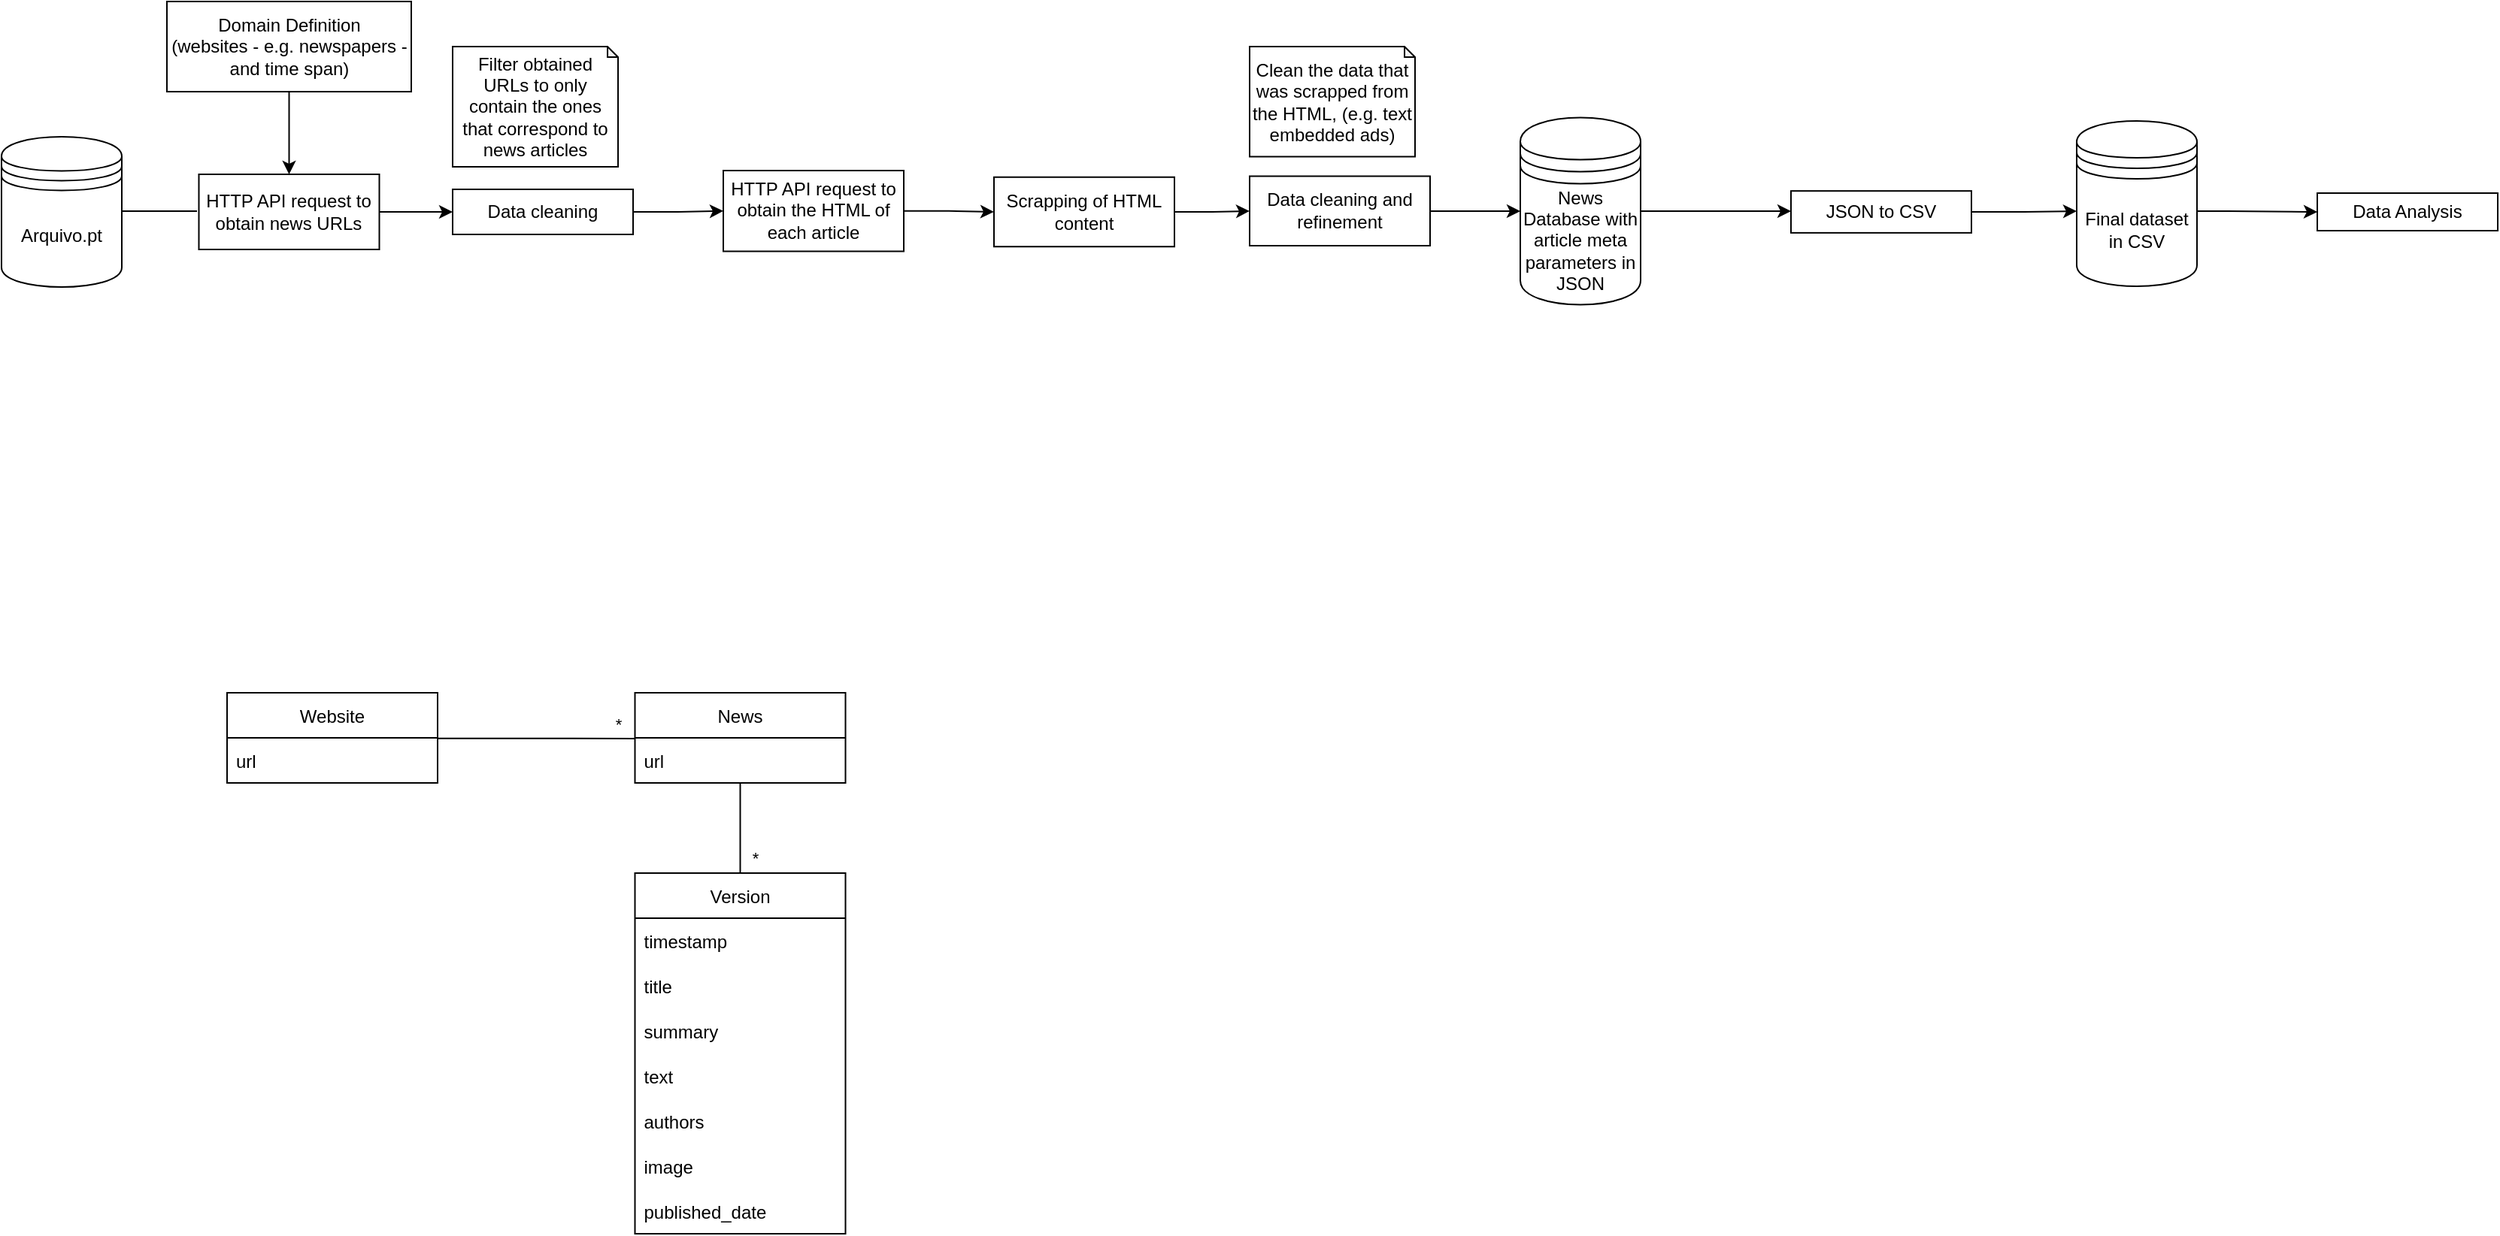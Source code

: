 <mxfile version="15.7.0" type="github">
  <diagram id="SWPLuQD_uAmGsCWUyiwx" name="Page-1">
    <mxGraphModel dx="1881" dy="611" grid="1" gridSize="10" guides="1" tooltips="1" connect="1" arrows="1" fold="1" page="1" pageScale="1" pageWidth="827" pageHeight="1169" math="0" shadow="0">
      <root>
        <mxCell id="0" />
        <mxCell id="1" parent="0" />
        <mxCell id="3FM2HRUyS4M1R4F6BxjH-5" style="edgeStyle=orthogonalEdgeStyle;rounded=0;orthogonalLoop=1;jettySize=auto;html=1;fontColor=default;startArrow=none;strokeColor=default;labelBackgroundColor=default;endArrow=classic;endFill=1;" parent="1" source="zDQDlWeWseVo2ebbtp9s-18" target="zDQDlWeWseVo2ebbtp9s-20" edge="1">
          <mxGeometry relative="1" as="geometry">
            <mxPoint x="420" y="159.31" as="sourcePoint" />
            <mxPoint x="480" y="159.31" as="targetPoint" />
          </mxGeometry>
        </mxCell>
        <mxCell id="3FM2HRUyS4M1R4F6BxjH-7" value="" style="edgeStyle=orthogonalEdgeStyle;rounded=0;orthogonalLoop=1;jettySize=auto;html=1;entryX=0;entryY=0.5;entryDx=0;entryDy=0;fontColor=default;endArrow=none;" parent="1" edge="1">
          <mxGeometry relative="1" as="geometry">
            <mxPoint x="60" y="239.5" as="sourcePoint" />
            <mxPoint x="110" y="239.5" as="targetPoint" />
          </mxGeometry>
        </mxCell>
        <mxCell id="3FM2HRUyS4M1R4F6BxjH-17" style="edgeStyle=orthogonalEdgeStyle;rounded=0;orthogonalLoop=1;jettySize=auto;html=1;labelBackgroundColor=default;fontColor=default;strokeColor=default;entryX=0.5;entryY=0;entryDx=0;entryDy=0;" parent="1" source="3FM2HRUyS4M1R4F6BxjH-10" target="3FM2HRUyS4M1R4F6BxjH-12" edge="1">
          <mxGeometry relative="1" as="geometry">
            <mxPoint x="171.25" y="220" as="targetPoint" />
          </mxGeometry>
        </mxCell>
        <mxCell id="3FM2HRUyS4M1R4F6BxjH-10" value="Domain Definition&lt;br&gt;(websites - e.g. newspapers - and time span)" style="rounded=0;whiteSpace=wrap;html=1;fontColor=default;strokeColor=default;fillColor=default;" parent="1" vertex="1">
          <mxGeometry x="90" y="100" width="162.5" height="60" as="geometry" />
        </mxCell>
        <mxCell id="3FM2HRUyS4M1R4F6BxjH-12" value="&lt;span&gt;HTTP API request to obtain news URLs&lt;/span&gt;" style="rounded=0;whiteSpace=wrap;html=1;fontColor=default;strokeColor=default;fillColor=default;" parent="1" vertex="1">
          <mxGeometry x="111.25" y="215" width="120" height="50" as="geometry" />
        </mxCell>
        <mxCell id="3FM2HRUyS4M1R4F6BxjH-13" value="Arquivo.pt" style="shape=datastore;whiteSpace=wrap;html=1;fontColor=default;strokeColor=default;fillColor=default;" parent="1" vertex="1">
          <mxGeometry x="-20" y="190" width="80" height="100" as="geometry" />
        </mxCell>
        <mxCell id="3FM2HRUyS4M1R4F6BxjH-15" style="edgeStyle=orthogonalEdgeStyle;rounded=0;orthogonalLoop=1;jettySize=auto;html=1;labelBackgroundColor=default;fontColor=default;strokeColor=default;endArrow=classic;endFill=1;entryX=0;entryY=0.5;entryDx=0;entryDy=0;" parent="1" source="zDQDlWeWseVo2ebbtp9s-20" edge="1" target="3FM2HRUyS4M1R4F6BxjH-16">
          <mxGeometry relative="1" as="geometry">
            <mxPoint x="620" y="240" as="targetPoint" />
            <Array as="points" />
            <mxPoint x="550" y="360" as="sourcePoint" />
          </mxGeometry>
        </mxCell>
        <mxCell id="3FM2HRUyS4M1R4F6BxjH-19" style="edgeStyle=orthogonalEdgeStyle;rounded=0;orthogonalLoop=1;jettySize=auto;html=1;labelBackgroundColor=default;fontColor=default;strokeColor=default;endArrow=classic;endFill=1;" parent="1" source="3FM2HRUyS4M1R4F6BxjH-16" target="zDQDlWeWseVo2ebbtp9s-21" edge="1">
          <mxGeometry relative="1" as="geometry">
            <mxPoint x="730" y="100" as="targetPoint" />
          </mxGeometry>
        </mxCell>
        <mxCell id="3FM2HRUyS4M1R4F6BxjH-16" value="&lt;span&gt;Scrapping of HTML content&lt;/span&gt;" style="rounded=0;whiteSpace=wrap;html=1;fontColor=default;strokeColor=default;fillColor=default;" parent="1" vertex="1">
          <mxGeometry x="640" y="216.88" width="120" height="46.25" as="geometry" />
        </mxCell>
        <mxCell id="3FM2HRUyS4M1R4F6BxjH-21" style="edgeStyle=orthogonalEdgeStyle;rounded=0;orthogonalLoop=1;jettySize=auto;html=1;labelBackgroundColor=default;fontColor=default;strokeColor=default;endArrow=classic;endFill=1;" parent="1" source="3FM2HRUyS4M1R4F6BxjH-18" edge="1">
          <mxGeometry relative="1" as="geometry">
            <mxPoint x="1170" y="239.5" as="targetPoint" />
          </mxGeometry>
        </mxCell>
        <mxCell id="3FM2HRUyS4M1R4F6BxjH-18" value="News Database with article meta parameters in JSON" style="shape=datastore;whiteSpace=wrap;html=1;fontColor=default;strokeColor=default;fillColor=default;" parent="1" vertex="1">
          <mxGeometry x="990" y="177.25" width="80" height="124.5" as="geometry" />
        </mxCell>
        <mxCell id="3FM2HRUyS4M1R4F6BxjH-23" style="edgeStyle=orthogonalEdgeStyle;rounded=0;orthogonalLoop=1;jettySize=auto;html=1;labelBackgroundColor=default;fontColor=default;strokeColor=default;" parent="1" source="3FM2HRUyS4M1R4F6BxjH-22" edge="1">
          <mxGeometry relative="1" as="geometry">
            <mxPoint x="1360" y="239.5" as="targetPoint" />
          </mxGeometry>
        </mxCell>
        <mxCell id="3FM2HRUyS4M1R4F6BxjH-22" value="&lt;span&gt;JSON to CSV&lt;/span&gt;" style="rounded=0;whiteSpace=wrap;html=1;fontColor=default;strokeColor=default;fillColor=default;" parent="1" vertex="1">
          <mxGeometry x="1170" y="226.07" width="120" height="27.87" as="geometry" />
        </mxCell>
        <mxCell id="3FM2HRUyS4M1R4F6BxjH-29" style="edgeStyle=orthogonalEdgeStyle;rounded=0;orthogonalLoop=1;jettySize=auto;html=1;entryX=0;entryY=0.5;entryDx=0;entryDy=0;labelBackgroundColor=default;fontColor=default;strokeColor=default;" parent="1" source="3FM2HRUyS4M1R4F6BxjH-25" target="3FM2HRUyS4M1R4F6BxjH-28" edge="1">
          <mxGeometry relative="1" as="geometry">
            <Array as="points">
              <mxPoint x="1460" y="239.5" />
              <mxPoint x="1460" y="239.5" />
            </Array>
          </mxGeometry>
        </mxCell>
        <mxCell id="3FM2HRUyS4M1R4F6BxjH-25" value="Final dataset in CSV" style="shape=datastore;whiteSpace=wrap;html=1;fontColor=default;strokeColor=default;fillColor=default;" parent="1" vertex="1">
          <mxGeometry x="1360" y="179.5" width="80" height="110" as="geometry" />
        </mxCell>
        <mxCell id="3FM2HRUyS4M1R4F6BxjH-28" value="&lt;span&gt;Data Analysis&lt;/span&gt;" style="rounded=0;whiteSpace=wrap;html=1;fontColor=default;strokeColor=default;fillColor=default;" parent="1" vertex="1">
          <mxGeometry x="1520" y="227.5" width="120" height="25" as="geometry" />
        </mxCell>
        <mxCell id="XwUieqV6MBhT14_o7JyP-1" value="Website" style="swimlane;fontStyle=0;childLayout=stackLayout;horizontal=1;startSize=30;horizontalStack=0;resizeParent=1;resizeParentMax=0;resizeLast=0;collapsible=1;marginBottom=0;" parent="1" vertex="1">
          <mxGeometry x="130" y="560" width="140" height="60" as="geometry" />
        </mxCell>
        <mxCell id="XwUieqV6MBhT14_o7JyP-36" value="url" style="text;strokeColor=none;fillColor=none;align=left;verticalAlign=middle;spacingLeft=4;spacingRight=4;overflow=hidden;points=[[0,0.5],[1,0.5]];portConstraint=eastwest;rotatable=0;" parent="XwUieqV6MBhT14_o7JyP-1" vertex="1">
          <mxGeometry y="30" width="140" height="30" as="geometry" />
        </mxCell>
        <mxCell id="XwUieqV6MBhT14_o7JyP-10" value="News" style="swimlane;fontStyle=0;childLayout=stackLayout;horizontal=1;startSize=30;horizontalStack=0;resizeParent=1;resizeParentMax=0;resizeLast=0;collapsible=1;marginBottom=0;" parent="1" vertex="1">
          <mxGeometry x="401.25" y="560" width="140" height="60" as="geometry" />
        </mxCell>
        <mxCell id="XwUieqV6MBhT14_o7JyP-37" value="url" style="text;strokeColor=none;fillColor=none;align=left;verticalAlign=middle;spacingLeft=4;spacingRight=4;overflow=hidden;points=[[0,0.5],[1,0.5]];portConstraint=eastwest;rotatable=0;" parent="XwUieqV6MBhT14_o7JyP-10" vertex="1">
          <mxGeometry y="30" width="140" height="30" as="geometry" />
        </mxCell>
        <mxCell id="XwUieqV6MBhT14_o7JyP-14" value="Version" style="swimlane;fontStyle=0;childLayout=stackLayout;horizontal=1;startSize=30;horizontalStack=0;resizeParent=1;resizeParentMax=0;resizeLast=0;collapsible=1;marginBottom=0;" parent="1" vertex="1">
          <mxGeometry x="401.25" y="680" width="140" height="240" as="geometry" />
        </mxCell>
        <mxCell id="XwUieqV6MBhT14_o7JyP-15" value="timestamp" style="text;strokeColor=none;fillColor=none;align=left;verticalAlign=middle;spacingLeft=4;spacingRight=4;overflow=hidden;points=[[0,0.5],[1,0.5]];portConstraint=eastwest;rotatable=0;" parent="XwUieqV6MBhT14_o7JyP-14" vertex="1">
          <mxGeometry y="30" width="140" height="30" as="geometry" />
        </mxCell>
        <mxCell id="XwUieqV6MBhT14_o7JyP-39" value="title" style="text;strokeColor=none;fillColor=none;align=left;verticalAlign=middle;spacingLeft=4;spacingRight=4;overflow=hidden;points=[[0,0.5],[1,0.5]];portConstraint=eastwest;rotatable=0;" parent="XwUieqV6MBhT14_o7JyP-14" vertex="1">
          <mxGeometry y="60" width="140" height="30" as="geometry" />
        </mxCell>
        <mxCell id="XwUieqV6MBhT14_o7JyP-40" value="summary" style="text;strokeColor=none;fillColor=none;align=left;verticalAlign=middle;spacingLeft=4;spacingRight=4;overflow=hidden;points=[[0,0.5],[1,0.5]];portConstraint=eastwest;rotatable=0;" parent="XwUieqV6MBhT14_o7JyP-14" vertex="1">
          <mxGeometry y="90" width="140" height="30" as="geometry" />
        </mxCell>
        <mxCell id="XwUieqV6MBhT14_o7JyP-42" value="text" style="text;strokeColor=none;fillColor=none;align=left;verticalAlign=middle;spacingLeft=4;spacingRight=4;overflow=hidden;points=[[0,0.5],[1,0.5]];portConstraint=eastwest;rotatable=0;" parent="XwUieqV6MBhT14_o7JyP-14" vertex="1">
          <mxGeometry y="120" width="140" height="30" as="geometry" />
        </mxCell>
        <mxCell id="XwUieqV6MBhT14_o7JyP-41" value="authors" style="text;strokeColor=none;fillColor=none;align=left;verticalAlign=middle;spacingLeft=4;spacingRight=4;overflow=hidden;points=[[0,0.5],[1,0.5]];portConstraint=eastwest;rotatable=0;" parent="XwUieqV6MBhT14_o7JyP-14" vertex="1">
          <mxGeometry y="150" width="140" height="30" as="geometry" />
        </mxCell>
        <mxCell id="XwUieqV6MBhT14_o7JyP-43" value="image" style="text;strokeColor=none;fillColor=none;align=left;verticalAlign=middle;spacingLeft=4;spacingRight=4;overflow=hidden;points=[[0,0.5],[1,0.5]];portConstraint=eastwest;rotatable=0;" parent="XwUieqV6MBhT14_o7JyP-14" vertex="1">
          <mxGeometry y="180" width="140" height="30" as="geometry" />
        </mxCell>
        <mxCell id="XwUieqV6MBhT14_o7JyP-44" value="published_date" style="text;strokeColor=none;fillColor=none;align=left;verticalAlign=middle;spacingLeft=4;spacingRight=4;overflow=hidden;points=[[0,0.5],[1,0.5]];portConstraint=eastwest;rotatable=0;" parent="XwUieqV6MBhT14_o7JyP-14" vertex="1">
          <mxGeometry y="210" width="140" height="30" as="geometry" />
        </mxCell>
        <mxCell id="XwUieqV6MBhT14_o7JyP-29" value="" style="endArrow=none;html=1;rounded=0;" parent="1" source="XwUieqV6MBhT14_o7JyP-14" target="XwUieqV6MBhT14_o7JyP-10" edge="1">
          <mxGeometry width="50" height="50" relative="1" as="geometry">
            <mxPoint x="680" y="590" as="sourcePoint" />
            <mxPoint x="540" y="590" as="targetPoint" />
          </mxGeometry>
        </mxCell>
        <mxCell id="XwUieqV6MBhT14_o7JyP-35" value="*" style="edgeLabel;html=1;align=center;verticalAlign=middle;resizable=0;points=[];" parent="XwUieqV6MBhT14_o7JyP-29" vertex="1" connectable="0">
          <mxGeometry x="-0.496" y="1" relative="1" as="geometry">
            <mxPoint x="10" y="5" as="offset" />
          </mxGeometry>
        </mxCell>
        <mxCell id="XwUieqV6MBhT14_o7JyP-33" value="" style="endArrow=none;html=1;rounded=0;exitX=1;exitY=0.011;exitDx=0;exitDy=0;entryX=0.001;entryY=0.015;entryDx=0;entryDy=0;entryPerimeter=0;exitPerimeter=0;" parent="1" source="XwUieqV6MBhT14_o7JyP-36" target="XwUieqV6MBhT14_o7JyP-37" edge="1">
          <mxGeometry width="50" height="50" relative="1" as="geometry">
            <mxPoint x="324" y="680" as="sourcePoint" />
            <mxPoint x="414" y="680" as="targetPoint" />
          </mxGeometry>
        </mxCell>
        <mxCell id="XwUieqV6MBhT14_o7JyP-34" value="*" style="edgeLabel;html=1;align=center;verticalAlign=middle;resizable=0;points=[];" parent="XwUieqV6MBhT14_o7JyP-33" vertex="1" connectable="0">
          <mxGeometry x="0.2" relative="1" as="geometry">
            <mxPoint x="41" y="-10" as="offset" />
          </mxGeometry>
        </mxCell>
        <mxCell id="zDQDlWeWseVo2ebbtp9s-18" value="Data cleaning" style="rounded=0;whiteSpace=wrap;html=1;fontColor=default;strokeColor=default;fillColor=default;" parent="1" vertex="1">
          <mxGeometry x="280" y="225" width="120" height="30" as="geometry" />
        </mxCell>
        <mxCell id="zDQDlWeWseVo2ebbtp9s-19" value="" style="edgeStyle=orthogonalEdgeStyle;rounded=0;orthogonalLoop=1;jettySize=auto;html=1;fontColor=default;endArrow=classic;endFill=1;" parent="1" source="3FM2HRUyS4M1R4F6BxjH-12" target="zDQDlWeWseVo2ebbtp9s-18" edge="1">
          <mxGeometry relative="1" as="geometry">
            <mxPoint x="70" y="249.5" as="sourcePoint" />
            <mxPoint x="120" y="249.5" as="targetPoint" />
          </mxGeometry>
        </mxCell>
        <mxCell id="zDQDlWeWseVo2ebbtp9s-20" value="HTTP API request to obtain the HTML of each article" style="rounded=0;whiteSpace=wrap;html=1;fontColor=default;strokeColor=default;fillColor=default;" parent="1" vertex="1">
          <mxGeometry x="460" y="212.5" width="120" height="53.75" as="geometry" />
        </mxCell>
        <mxCell id="zDQDlWeWseVo2ebbtp9s-21" value="&lt;span&gt;Data cleaning and refinement&lt;/span&gt;" style="rounded=0;whiteSpace=wrap;html=1;fontColor=default;strokeColor=default;fillColor=default;" parent="1" vertex="1">
          <mxGeometry x="810" y="216.25" width="120" height="46.25" as="geometry" />
        </mxCell>
        <mxCell id="zDQDlWeWseVo2ebbtp9s-22" style="edgeStyle=orthogonalEdgeStyle;rounded=0;orthogonalLoop=1;jettySize=auto;html=1;labelBackgroundColor=default;fontColor=default;strokeColor=default;endArrow=classic;endFill=1;" parent="1" source="zDQDlWeWseVo2ebbtp9s-21" target="3FM2HRUyS4M1R4F6BxjH-18" edge="1">
          <mxGeometry relative="1" as="geometry">
            <mxPoint x="750" y="250" as="sourcePoint" />
            <mxPoint x="820" y="250" as="targetPoint" />
          </mxGeometry>
        </mxCell>
        <mxCell id="7BgZhVBEtn2NX_L8S_cX-1" value="&lt;span&gt;Filter obtained URLs to only contain the ones that correspond to news articles&lt;/span&gt;" style="shape=note;whiteSpace=wrap;html=1;backgroundOutline=1;darkOpacity=0.05;size=7;" vertex="1" parent="1">
          <mxGeometry x="280" y="130" width="110" height="80" as="geometry" />
        </mxCell>
        <mxCell id="7BgZhVBEtn2NX_L8S_cX-2" value="Clean the data that was scrapped from the HTML, (e.g. text embedded ads)" style="shape=note;whiteSpace=wrap;html=1;backgroundOutline=1;darkOpacity=0.05;size=7;" vertex="1" parent="1">
          <mxGeometry x="810" y="130" width="110" height="73.25" as="geometry" />
        </mxCell>
      </root>
    </mxGraphModel>
  </diagram>
</mxfile>
